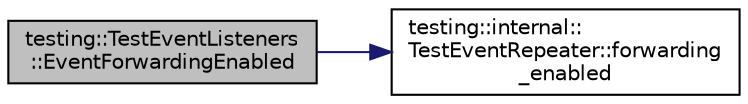 digraph "testing::TestEventListeners::EventForwardingEnabled"
{
 // LATEX_PDF_SIZE
  bgcolor="transparent";
  edge [fontname="Helvetica",fontsize="10",labelfontname="Helvetica",labelfontsize="10"];
  node [fontname="Helvetica",fontsize="10",shape=record];
  rankdir="LR";
  Node1 [label="testing::TestEventListeners\l::EventForwardingEnabled",height=0.2,width=0.4,color="black", fillcolor="grey75", style="filled", fontcolor="black",tooltip=" "];
  Node1 -> Node2 [color="midnightblue",fontsize="10",style="solid",fontname="Helvetica"];
  Node2 [label="testing::internal::\lTestEventRepeater::forwarding\l_enabled",height=0.2,width=0.4,color="black",URL="$classtesting_1_1internal_1_1TestEventRepeater.html#abaf2bfc453fc0e1005fcfb0f95deac4c",tooltip=" "];
}
